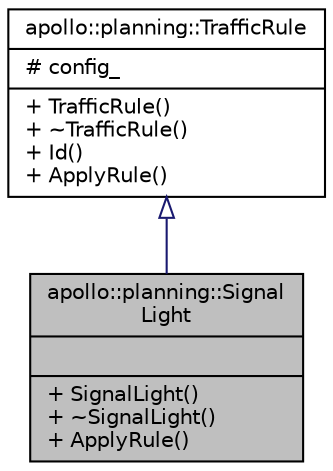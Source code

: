 digraph "apollo::planning::SignalLight"
{
  edge [fontname="Helvetica",fontsize="10",labelfontname="Helvetica",labelfontsize="10"];
  node [fontname="Helvetica",fontsize="10",shape=record];
  Node2 [label="{apollo::planning::Signal\lLight\n||+ SignalLight()\l+ ~SignalLight()\l+ ApplyRule()\l}",height=0.2,width=0.4,color="black", fillcolor="grey75", style="filled", fontcolor="black"];
  Node3 -> Node2 [dir="back",color="midnightblue",fontsize="10",style="solid",arrowtail="onormal",fontname="Helvetica"];
  Node3 [label="{apollo::planning::TrafficRule\n|# config_\l|+ TrafficRule()\l+ ~TrafficRule()\l+ Id()\l+ ApplyRule()\l}",height=0.2,width=0.4,color="black", fillcolor="white", style="filled",URL="$classapollo_1_1planning_1_1TrafficRule.html"];
}

